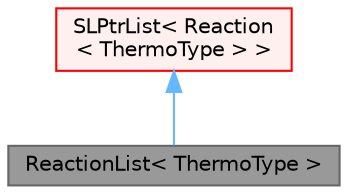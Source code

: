 digraph "ReactionList&lt; ThermoType &gt;"
{
 // LATEX_PDF_SIZE
  bgcolor="transparent";
  edge [fontname=Helvetica,fontsize=10,labelfontname=Helvetica,labelfontsize=10];
  node [fontname=Helvetica,fontsize=10,shape=box,height=0.2,width=0.4];
  Node1 [id="Node000001",label="ReactionList\< ThermoType \>",height=0.2,width=0.4,color="gray40", fillcolor="grey60", style="filled", fontcolor="black",tooltip="List of templated reactions."];
  Node2 -> Node1 [id="edge1_Node000001_Node000002",dir="back",color="steelblue1",style="solid",tooltip=" "];
  Node2 [id="Node000002",label="SLPtrList\< Reaction\l\< ThermoType \> \>",height=0.2,width=0.4,color="red", fillcolor="#FFF0F0", style="filled",URL="$classFoam_1_1LPtrList.html",tooltip="Template class for non-intrusive linked PtrLists."];
}
